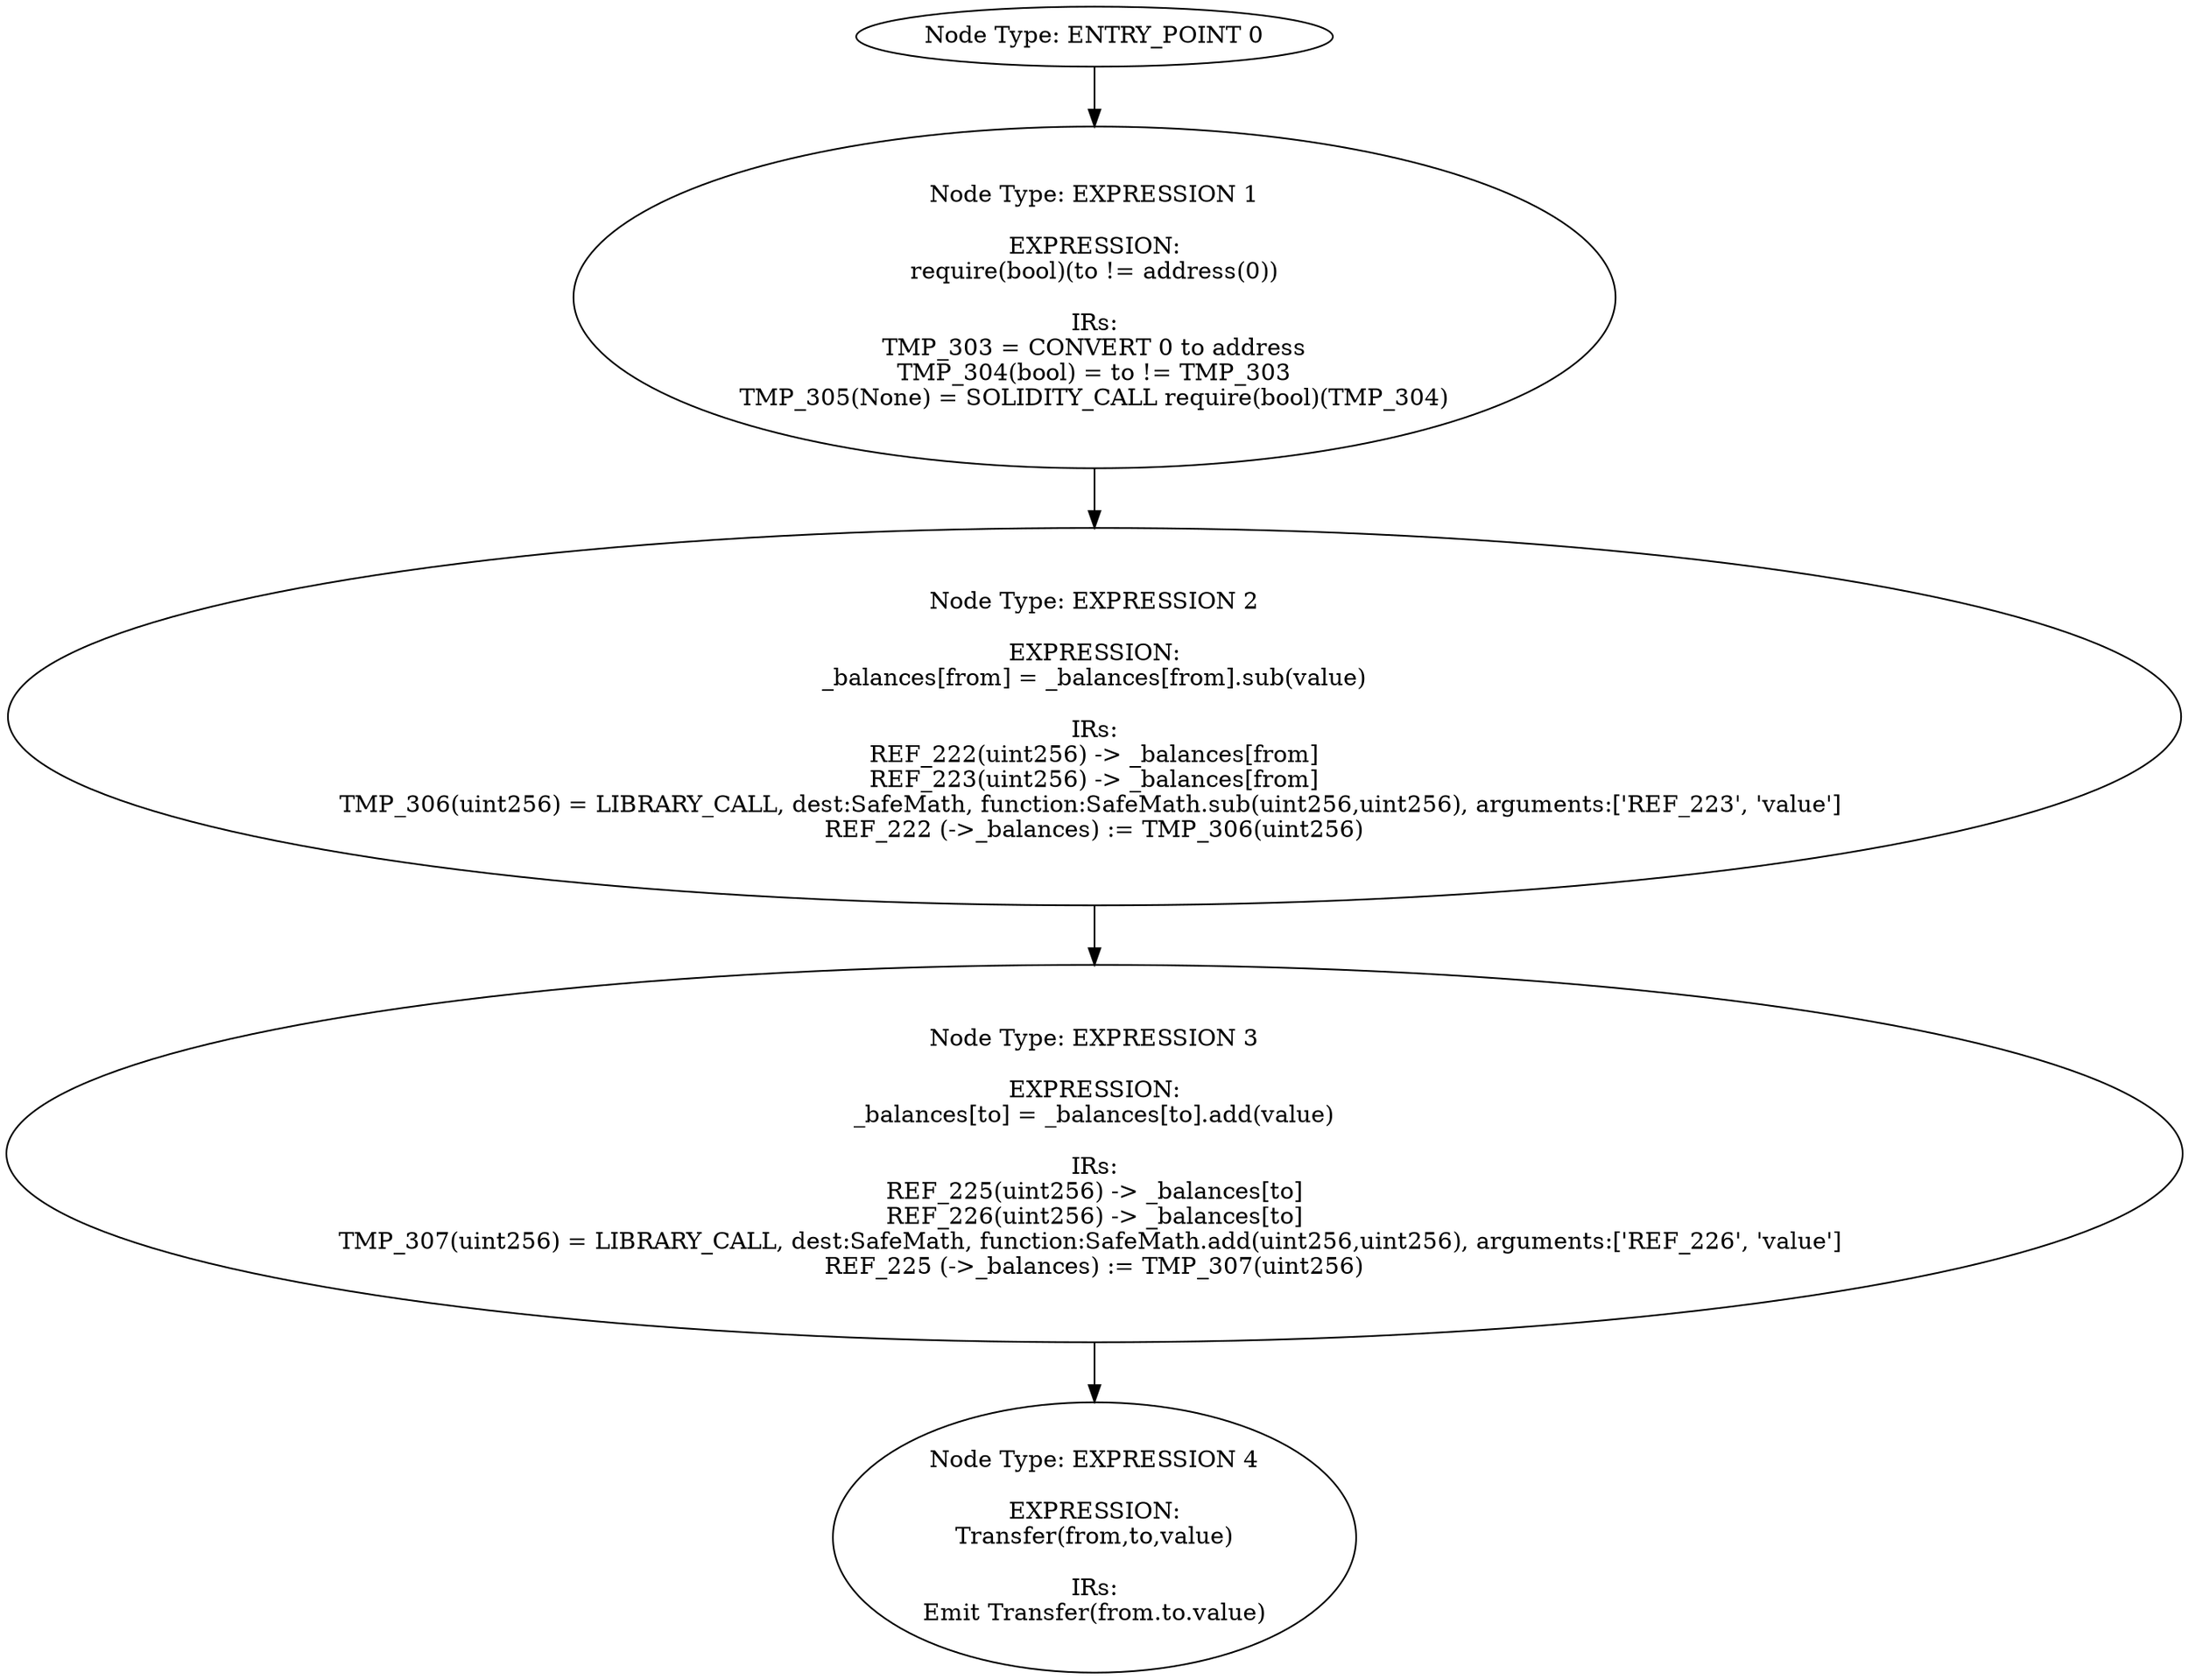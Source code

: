 digraph{
0[label="Node Type: ENTRY_POINT 0
"];
0->1;
1[label="Node Type: EXPRESSION 1

EXPRESSION:
require(bool)(to != address(0))

IRs:
TMP_303 = CONVERT 0 to address
TMP_304(bool) = to != TMP_303
TMP_305(None) = SOLIDITY_CALL require(bool)(TMP_304)"];
1->2;
2[label="Node Type: EXPRESSION 2

EXPRESSION:
_balances[from] = _balances[from].sub(value)

IRs:
REF_222(uint256) -> _balances[from]
REF_223(uint256) -> _balances[from]
TMP_306(uint256) = LIBRARY_CALL, dest:SafeMath, function:SafeMath.sub(uint256,uint256), arguments:['REF_223', 'value'] 
REF_222 (->_balances) := TMP_306(uint256)"];
2->3;
3[label="Node Type: EXPRESSION 3

EXPRESSION:
_balances[to] = _balances[to].add(value)

IRs:
REF_225(uint256) -> _balances[to]
REF_226(uint256) -> _balances[to]
TMP_307(uint256) = LIBRARY_CALL, dest:SafeMath, function:SafeMath.add(uint256,uint256), arguments:['REF_226', 'value'] 
REF_225 (->_balances) := TMP_307(uint256)"];
3->4;
4[label="Node Type: EXPRESSION 4

EXPRESSION:
Transfer(from,to,value)

IRs:
Emit Transfer(from.to.value)"];
}
